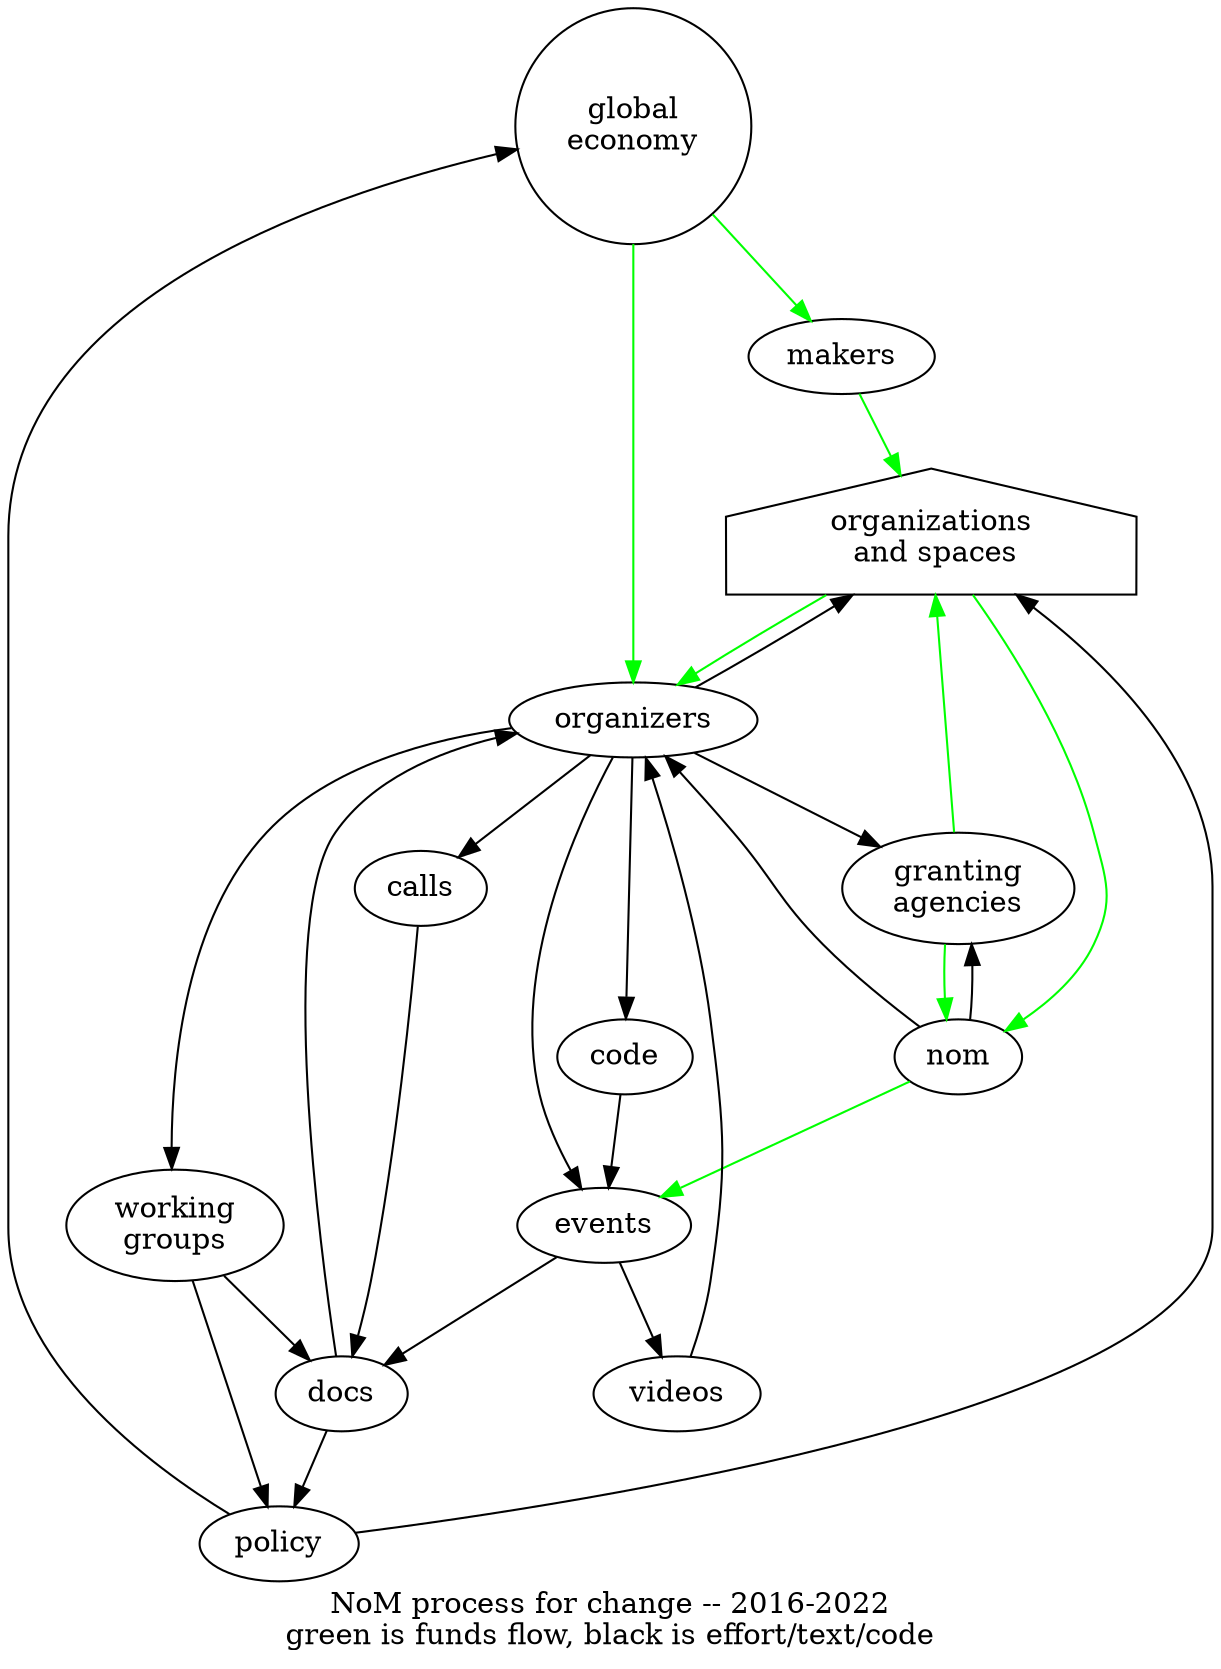digraph change_nom {
    rankdir=TB;
    label="NoM process for change -- 2016-2022\ngreen is funds flow, black is effort/text/code"
                                        
    eco [label="global\neconomy", shape=circle];
    wg [label="working\ngroups"];
    orgs [label="organizations\n and spaces", shape=house];
    ga [label="granting\nagencies"];

    eco -> makers [color=green];
    eco -> organizers [color=green];
    orgs -> organizers [color=green];
    makers -> orgs [color=green];
    orgs -> nom [color=green];
    nom -> events [color=green];
    
    organizers -> ga;
    nom -> ga;
    ga -> orgs [color=green];
    ga -> nom [color=green];

    events -> docs;
    events -> videos;
    videos -> organizers;
    calls -> docs;
    wg -> docs;
    wg -> policy;
    
    docs -> organizers;
    docs -> policy;
    policy -> eco;
    policy -> orgs;

    nom -> organizers;
    organizers -> code;
    organizers -> events;
    organizers -> orgs;
    organizers -> calls;
    organizers -> wg;
    
    code -> events;
}